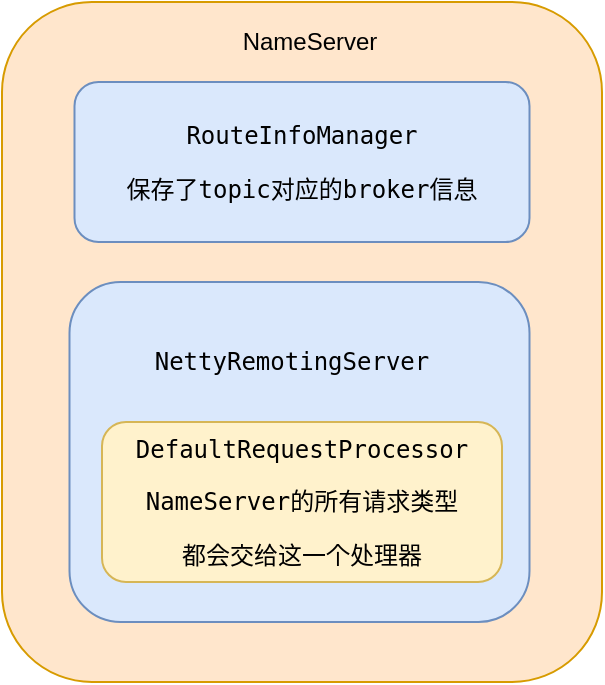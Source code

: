 <mxfile version="14.6.13" type="github">
  <diagram id="dmptoUhVElFsvyss6TJ9" name="Page-1">
    <mxGraphModel dx="946" dy="536" grid="1" gridSize="10" guides="1" tooltips="1" connect="1" arrows="1" fold="1" page="1" pageScale="1" pageWidth="827" pageHeight="1169" math="0" shadow="0">
      <root>
        <mxCell id="0" />
        <mxCell id="1" parent="0" />
        <mxCell id="VmqIFKyUQbiOCse_WFED-1" value="" style="rounded=1;whiteSpace=wrap;html=1;fillColor=#ffe6cc;strokeColor=#d79b00;" vertex="1" parent="1">
          <mxGeometry x="260" y="100" width="300" height="340" as="geometry" />
        </mxCell>
        <mxCell id="VmqIFKyUQbiOCse_WFED-2" value="NameServer" style="text;html=1;strokeColor=none;fillColor=none;align=center;verticalAlign=middle;whiteSpace=wrap;rounded=0;" vertex="1" parent="1">
          <mxGeometry x="369" y="110" width="90" height="20" as="geometry" />
        </mxCell>
        <mxCell id="VmqIFKyUQbiOCse_WFED-3" value="&lt;pre&gt;RouteInfoManager&lt;/pre&gt;&lt;pre&gt;保存了topic对应的broker信息&lt;/pre&gt;" style="rounded=1;whiteSpace=wrap;html=1;fillColor=#dae8fc;strokeColor=#6c8ebf;" vertex="1" parent="1">
          <mxGeometry x="296.25" y="140" width="227.5" height="80" as="geometry" />
        </mxCell>
        <mxCell id="VmqIFKyUQbiOCse_WFED-4" value="&lt;pre&gt;&lt;pre&gt;&lt;br&gt;&lt;/pre&gt;&lt;/pre&gt;" style="rounded=1;whiteSpace=wrap;html=1;fillColor=#dae8fc;strokeColor=#6c8ebf;" vertex="1" parent="1">
          <mxGeometry x="293.75" y="240" width="230" height="170" as="geometry" />
        </mxCell>
        <mxCell id="VmqIFKyUQbiOCse_WFED-5" value="&lt;pre&gt;NettyRemotingServer&lt;/pre&gt;" style="text;html=1;strokeColor=none;fillColor=none;align=center;verticalAlign=middle;whiteSpace=wrap;rounded=0;" vertex="1" parent="1">
          <mxGeometry x="315" y="270" width="180" height="20" as="geometry" />
        </mxCell>
        <mxCell id="VmqIFKyUQbiOCse_WFED-6" value="&lt;pre&gt;DefaultRequestProcessor&lt;/pre&gt;&lt;pre&gt;NameServer的所有请求类型&lt;/pre&gt;&lt;pre&gt;都会交给这一个处理器&lt;/pre&gt;" style="rounded=1;whiteSpace=wrap;html=1;fillColor=#fff2cc;strokeColor=#d6b656;" vertex="1" parent="1">
          <mxGeometry x="310" y="310" width="200" height="80" as="geometry" />
        </mxCell>
      </root>
    </mxGraphModel>
  </diagram>
</mxfile>
